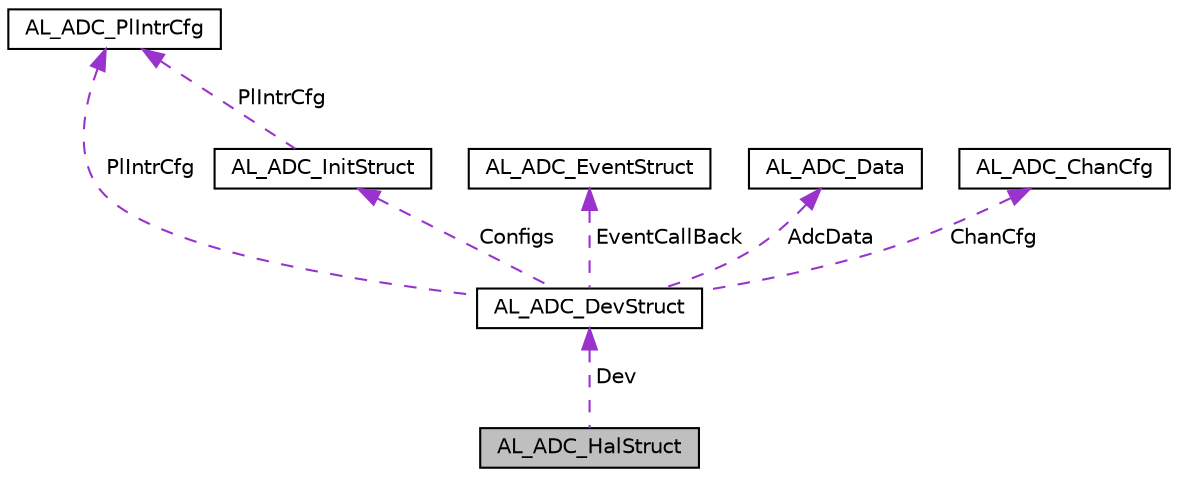 digraph "AL_ADC_HalStruct"
{
  edge [fontname="Helvetica",fontsize="10",labelfontname="Helvetica",labelfontsize="10"];
  node [fontname="Helvetica",fontsize="10",shape=record];
  Node1 [label="AL_ADC_HalStruct",height=0.2,width=0.4,color="black", fillcolor="grey75", style="filled", fontcolor="black"];
  Node2 -> Node1 [dir="back",color="darkorchid3",fontsize="10",style="dashed",label=" Dev" ,fontname="Helvetica"];
  Node2 [label="AL_ADC_DevStruct",height=0.2,width=0.4,color="black", fillcolor="white", style="filled",URL="$structAL__ADC__DevStruct.html"];
  Node3 -> Node2 [dir="back",color="darkorchid3",fontsize="10",style="dashed",label=" PlIntrCfg" ,fontname="Helvetica"];
  Node3 [label="AL_ADC_PlIntrCfg",height=0.2,width=0.4,color="black", fillcolor="white", style="filled",URL="$structAL__ADC__PlIntrCfg.html"];
  Node4 -> Node2 [dir="back",color="darkorchid3",fontsize="10",style="dashed",label=" EventCallBack" ,fontname="Helvetica"];
  Node4 [label="AL_ADC_EventStruct",height=0.2,width=0.4,color="black", fillcolor="white", style="filled",URL="$structAL__ADC__EventStruct.html"];
  Node5 -> Node2 [dir="back",color="darkorchid3",fontsize="10",style="dashed",label=" AdcData" ,fontname="Helvetica"];
  Node5 [label="AL_ADC_Data",height=0.2,width=0.4,color="black", fillcolor="white", style="filled",URL="$structAL__ADC__Data.html"];
  Node6 -> Node2 [dir="back",color="darkorchid3",fontsize="10",style="dashed",label=" ChanCfg" ,fontname="Helvetica"];
  Node6 [label="AL_ADC_ChanCfg",height=0.2,width=0.4,color="black", fillcolor="white", style="filled",URL="$structAL__ADC__ChanCfg.html"];
  Node7 -> Node2 [dir="back",color="darkorchid3",fontsize="10",style="dashed",label=" Configs" ,fontname="Helvetica"];
  Node7 [label="AL_ADC_InitStruct",height=0.2,width=0.4,color="black", fillcolor="white", style="filled",URL="$structAL__ADC__InitStruct.html"];
  Node3 -> Node7 [dir="back",color="darkorchid3",fontsize="10",style="dashed",label=" PlIntrCfg" ,fontname="Helvetica"];
}

